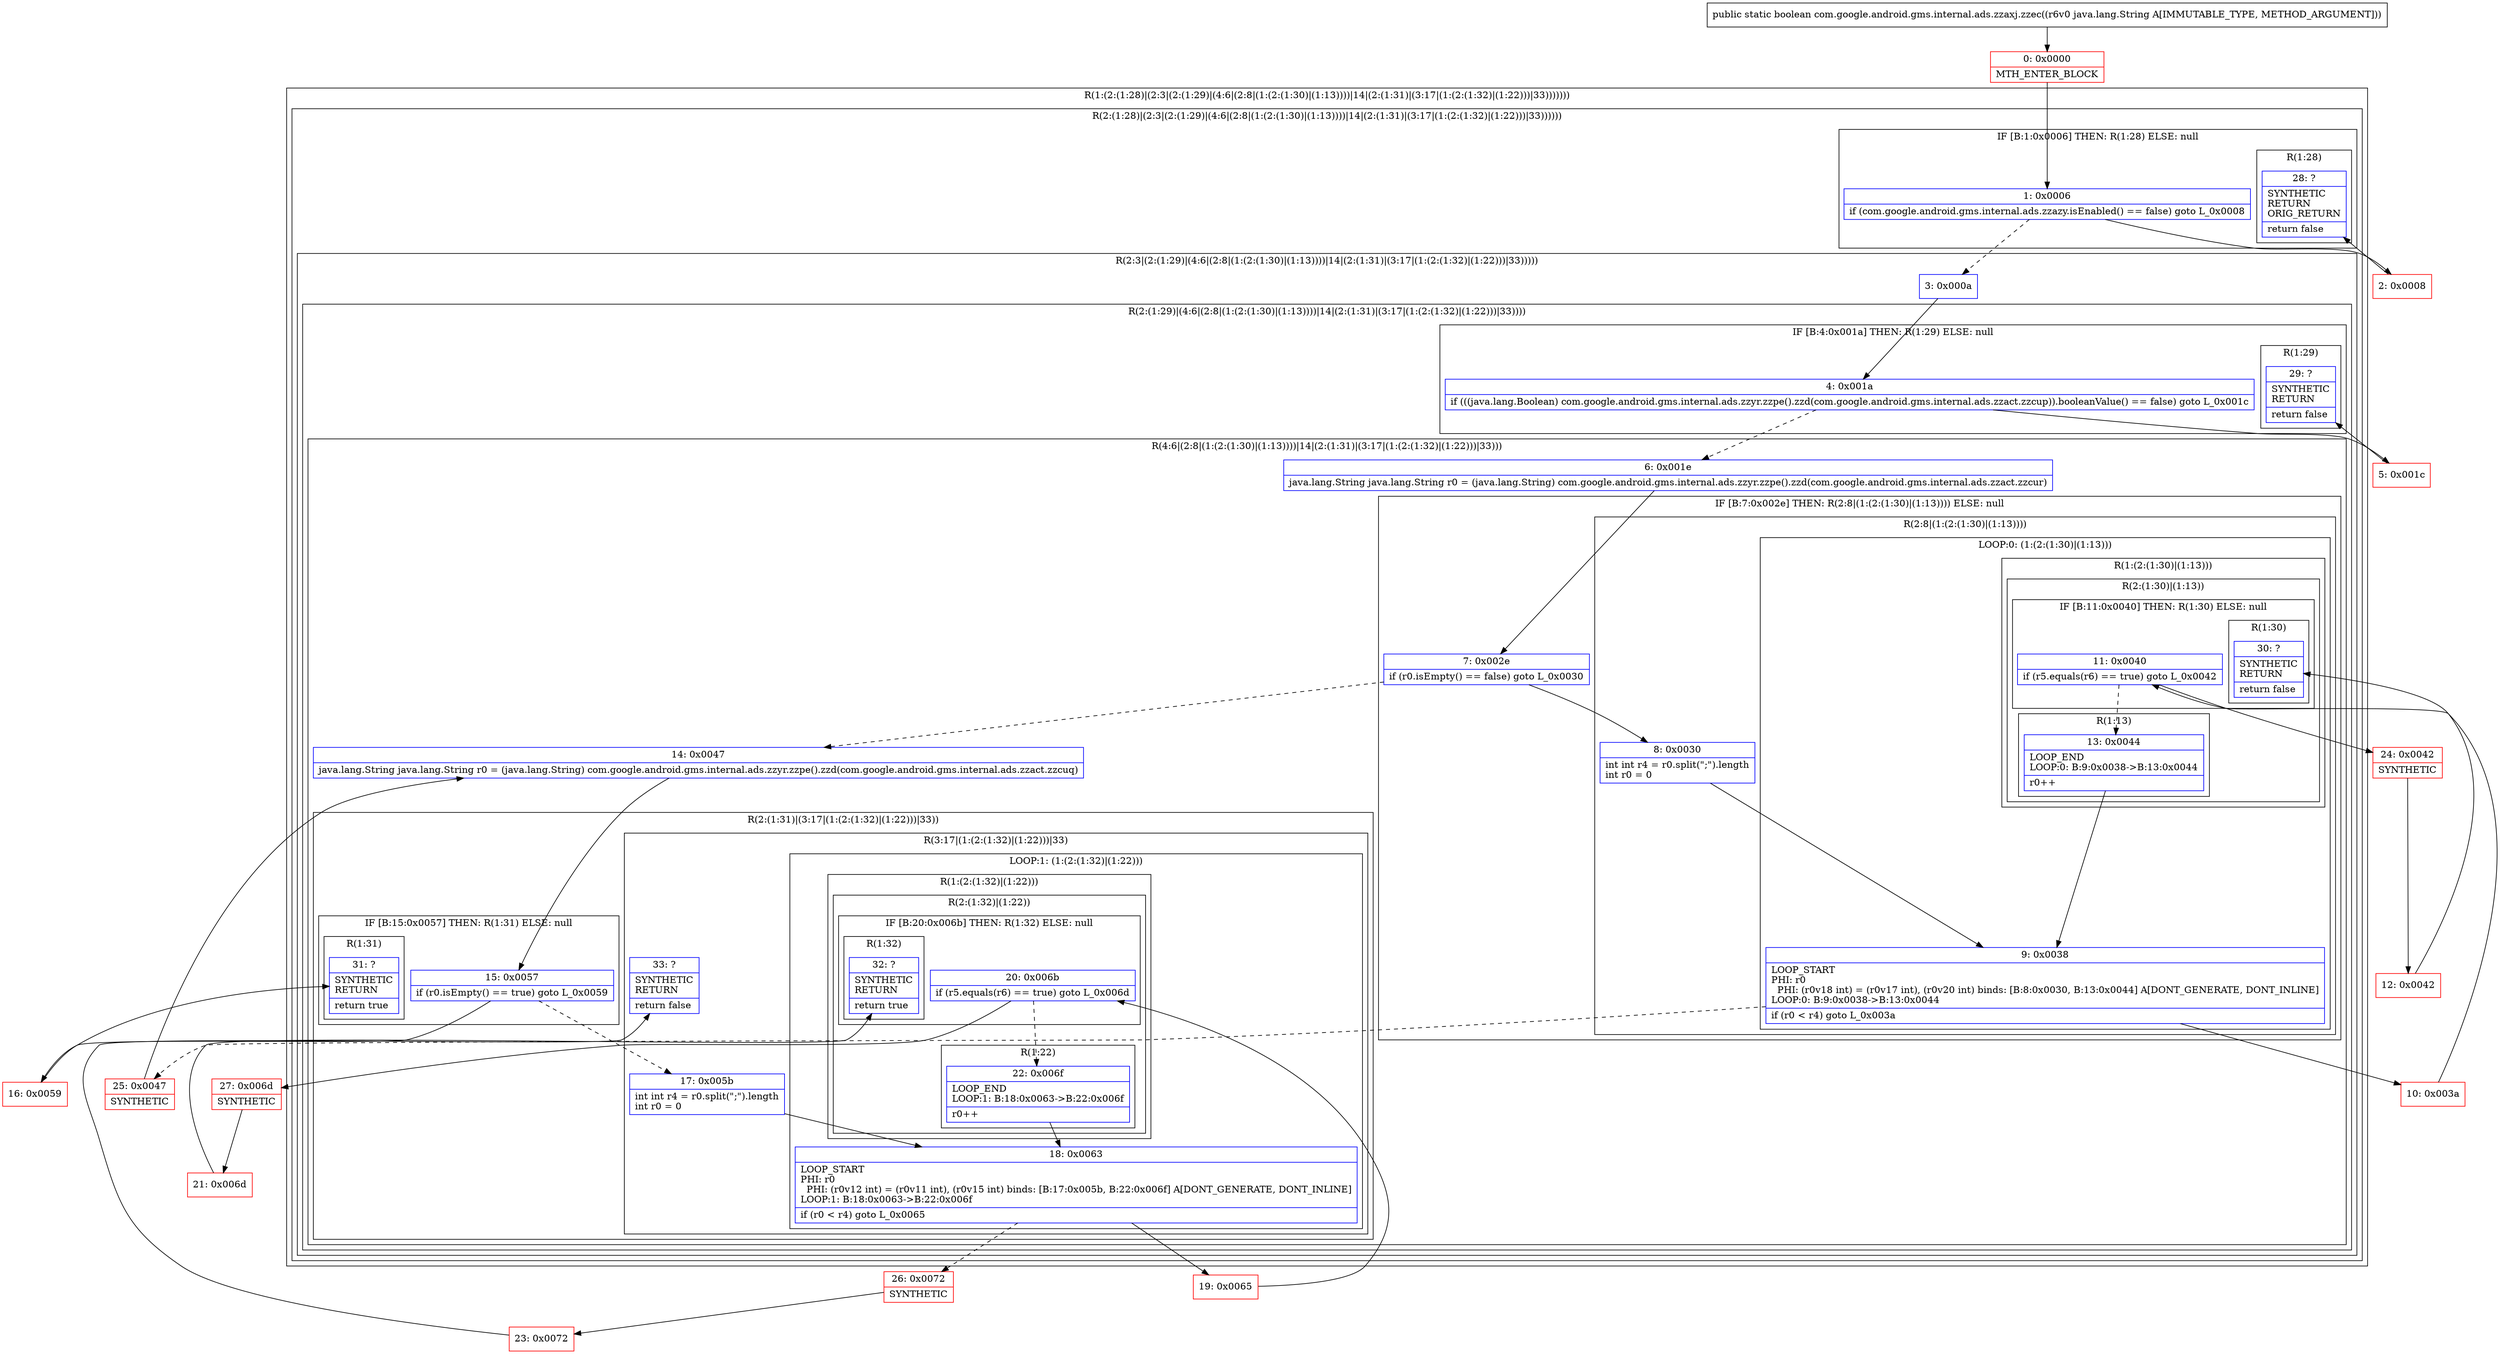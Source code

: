 digraph "CFG forcom.google.android.gms.internal.ads.zzaxj.zzec(Ljava\/lang\/String;)Z" {
subgraph cluster_Region_15744798 {
label = "R(1:(2:(1:28)|(2:3|(2:(1:29)|(4:6|(2:8|(1:(2:(1:30)|(1:13))))|14|(2:(1:31)|(3:17|(1:(2:(1:32)|(1:22)))|33)))))))";
node [shape=record,color=blue];
subgraph cluster_Region_643570869 {
label = "R(2:(1:28)|(2:3|(2:(1:29)|(4:6|(2:8|(1:(2:(1:30)|(1:13))))|14|(2:(1:31)|(3:17|(1:(2:(1:32)|(1:22)))|33))))))";
node [shape=record,color=blue];
subgraph cluster_IfRegion_1362469620 {
label = "IF [B:1:0x0006] THEN: R(1:28) ELSE: null";
node [shape=record,color=blue];
Node_1 [shape=record,label="{1\:\ 0x0006|if (com.google.android.gms.internal.ads.zzazy.isEnabled() == false) goto L_0x0008\l}"];
subgraph cluster_Region_115327414 {
label = "R(1:28)";
node [shape=record,color=blue];
Node_28 [shape=record,label="{28\:\ ?|SYNTHETIC\lRETURN\lORIG_RETURN\l|return false\l}"];
}
}
subgraph cluster_Region_131466940 {
label = "R(2:3|(2:(1:29)|(4:6|(2:8|(1:(2:(1:30)|(1:13))))|14|(2:(1:31)|(3:17|(1:(2:(1:32)|(1:22)))|33)))))";
node [shape=record,color=blue];
Node_3 [shape=record,label="{3\:\ 0x000a}"];
subgraph cluster_Region_1093208903 {
label = "R(2:(1:29)|(4:6|(2:8|(1:(2:(1:30)|(1:13))))|14|(2:(1:31)|(3:17|(1:(2:(1:32)|(1:22)))|33))))";
node [shape=record,color=blue];
subgraph cluster_IfRegion_1039606676 {
label = "IF [B:4:0x001a] THEN: R(1:29) ELSE: null";
node [shape=record,color=blue];
Node_4 [shape=record,label="{4\:\ 0x001a|if (((java.lang.Boolean) com.google.android.gms.internal.ads.zzyr.zzpe().zzd(com.google.android.gms.internal.ads.zzact.zzcup)).booleanValue() == false) goto L_0x001c\l}"];
subgraph cluster_Region_1172150253 {
label = "R(1:29)";
node [shape=record,color=blue];
Node_29 [shape=record,label="{29\:\ ?|SYNTHETIC\lRETURN\l|return false\l}"];
}
}
subgraph cluster_Region_864638335 {
label = "R(4:6|(2:8|(1:(2:(1:30)|(1:13))))|14|(2:(1:31)|(3:17|(1:(2:(1:32)|(1:22)))|33)))";
node [shape=record,color=blue];
Node_6 [shape=record,label="{6\:\ 0x001e|java.lang.String java.lang.String r0 = (java.lang.String) com.google.android.gms.internal.ads.zzyr.zzpe().zzd(com.google.android.gms.internal.ads.zzact.zzcur)\l}"];
subgraph cluster_IfRegion_1896773447 {
label = "IF [B:7:0x002e] THEN: R(2:8|(1:(2:(1:30)|(1:13)))) ELSE: null";
node [shape=record,color=blue];
Node_7 [shape=record,label="{7\:\ 0x002e|if (r0.isEmpty() == false) goto L_0x0030\l}"];
subgraph cluster_Region_618847036 {
label = "R(2:8|(1:(2:(1:30)|(1:13))))";
node [shape=record,color=blue];
Node_8 [shape=record,label="{8\:\ 0x0030|int int r4 = r0.split(\";\").length\lint r0 = 0\l}"];
subgraph cluster_LoopRegion_1921620492 {
label = "LOOP:0: (1:(2:(1:30)|(1:13)))";
node [shape=record,color=blue];
Node_9 [shape=record,label="{9\:\ 0x0038|LOOP_START\lPHI: r0 \l  PHI: (r0v18 int) = (r0v17 int), (r0v20 int) binds: [B:8:0x0030, B:13:0x0044] A[DONT_GENERATE, DONT_INLINE]\lLOOP:0: B:9:0x0038\-\>B:13:0x0044\l|if (r0 \< r4) goto L_0x003a\l}"];
subgraph cluster_Region_2079573033 {
label = "R(1:(2:(1:30)|(1:13)))";
node [shape=record,color=blue];
subgraph cluster_Region_2132587328 {
label = "R(2:(1:30)|(1:13))";
node [shape=record,color=blue];
subgraph cluster_IfRegion_1456943537 {
label = "IF [B:11:0x0040] THEN: R(1:30) ELSE: null";
node [shape=record,color=blue];
Node_11 [shape=record,label="{11\:\ 0x0040|if (r5.equals(r6) == true) goto L_0x0042\l}"];
subgraph cluster_Region_1748015261 {
label = "R(1:30)";
node [shape=record,color=blue];
Node_30 [shape=record,label="{30\:\ ?|SYNTHETIC\lRETURN\l|return false\l}"];
}
}
subgraph cluster_Region_178332719 {
label = "R(1:13)";
node [shape=record,color=blue];
Node_13 [shape=record,label="{13\:\ 0x0044|LOOP_END\lLOOP:0: B:9:0x0038\-\>B:13:0x0044\l|r0++\l}"];
}
}
}
}
}
}
Node_14 [shape=record,label="{14\:\ 0x0047|java.lang.String java.lang.String r0 = (java.lang.String) com.google.android.gms.internal.ads.zzyr.zzpe().zzd(com.google.android.gms.internal.ads.zzact.zzcuq)\l}"];
subgraph cluster_Region_227007294 {
label = "R(2:(1:31)|(3:17|(1:(2:(1:32)|(1:22)))|33))";
node [shape=record,color=blue];
subgraph cluster_IfRegion_1137006796 {
label = "IF [B:15:0x0057] THEN: R(1:31) ELSE: null";
node [shape=record,color=blue];
Node_15 [shape=record,label="{15\:\ 0x0057|if (r0.isEmpty() == true) goto L_0x0059\l}"];
subgraph cluster_Region_387710845 {
label = "R(1:31)";
node [shape=record,color=blue];
Node_31 [shape=record,label="{31\:\ ?|SYNTHETIC\lRETURN\l|return true\l}"];
}
}
subgraph cluster_Region_983486310 {
label = "R(3:17|(1:(2:(1:32)|(1:22)))|33)";
node [shape=record,color=blue];
Node_17 [shape=record,label="{17\:\ 0x005b|int int r4 = r0.split(\";\").length\lint r0 = 0\l}"];
subgraph cluster_LoopRegion_2024672918 {
label = "LOOP:1: (1:(2:(1:32)|(1:22)))";
node [shape=record,color=blue];
Node_18 [shape=record,label="{18\:\ 0x0063|LOOP_START\lPHI: r0 \l  PHI: (r0v12 int) = (r0v11 int), (r0v15 int) binds: [B:17:0x005b, B:22:0x006f] A[DONT_GENERATE, DONT_INLINE]\lLOOP:1: B:18:0x0063\-\>B:22:0x006f\l|if (r0 \< r4) goto L_0x0065\l}"];
subgraph cluster_Region_339117422 {
label = "R(1:(2:(1:32)|(1:22)))";
node [shape=record,color=blue];
subgraph cluster_Region_668726013 {
label = "R(2:(1:32)|(1:22))";
node [shape=record,color=blue];
subgraph cluster_IfRegion_1869812076 {
label = "IF [B:20:0x006b] THEN: R(1:32) ELSE: null";
node [shape=record,color=blue];
Node_20 [shape=record,label="{20\:\ 0x006b|if (r5.equals(r6) == true) goto L_0x006d\l}"];
subgraph cluster_Region_1738631338 {
label = "R(1:32)";
node [shape=record,color=blue];
Node_32 [shape=record,label="{32\:\ ?|SYNTHETIC\lRETURN\l|return true\l}"];
}
}
subgraph cluster_Region_950543165 {
label = "R(1:22)";
node [shape=record,color=blue];
Node_22 [shape=record,label="{22\:\ 0x006f|LOOP_END\lLOOP:1: B:18:0x0063\-\>B:22:0x006f\l|r0++\l}"];
}
}
}
}
Node_33 [shape=record,label="{33\:\ ?|SYNTHETIC\lRETURN\l|return false\l}"];
}
}
}
}
}
}
}
Node_0 [shape=record,color=red,label="{0\:\ 0x0000|MTH_ENTER_BLOCK\l}"];
Node_2 [shape=record,color=red,label="{2\:\ 0x0008}"];
Node_5 [shape=record,color=red,label="{5\:\ 0x001c}"];
Node_10 [shape=record,color=red,label="{10\:\ 0x003a}"];
Node_12 [shape=record,color=red,label="{12\:\ 0x0042}"];
Node_16 [shape=record,color=red,label="{16\:\ 0x0059}"];
Node_19 [shape=record,color=red,label="{19\:\ 0x0065}"];
Node_21 [shape=record,color=red,label="{21\:\ 0x006d}"];
Node_23 [shape=record,color=red,label="{23\:\ 0x0072}"];
Node_24 [shape=record,color=red,label="{24\:\ 0x0042|SYNTHETIC\l}"];
Node_25 [shape=record,color=red,label="{25\:\ 0x0047|SYNTHETIC\l}"];
Node_26 [shape=record,color=red,label="{26\:\ 0x0072|SYNTHETIC\l}"];
Node_27 [shape=record,color=red,label="{27\:\ 0x006d|SYNTHETIC\l}"];
MethodNode[shape=record,label="{public static boolean com.google.android.gms.internal.ads.zzaxj.zzec((r6v0 java.lang.String A[IMMUTABLE_TYPE, METHOD_ARGUMENT])) }"];
MethodNode -> Node_0;
Node_1 -> Node_2;
Node_1 -> Node_3[style=dashed];
Node_3 -> Node_4;
Node_4 -> Node_5;
Node_4 -> Node_6[style=dashed];
Node_6 -> Node_7;
Node_7 -> Node_8;
Node_7 -> Node_14[style=dashed];
Node_8 -> Node_9;
Node_9 -> Node_10;
Node_9 -> Node_25[style=dashed];
Node_11 -> Node_13[style=dashed];
Node_11 -> Node_24;
Node_13 -> Node_9;
Node_14 -> Node_15;
Node_15 -> Node_16;
Node_15 -> Node_17[style=dashed];
Node_17 -> Node_18;
Node_18 -> Node_19;
Node_18 -> Node_26[style=dashed];
Node_20 -> Node_22[style=dashed];
Node_20 -> Node_27;
Node_22 -> Node_18;
Node_0 -> Node_1;
Node_2 -> Node_28;
Node_5 -> Node_29;
Node_10 -> Node_11;
Node_12 -> Node_30;
Node_16 -> Node_31;
Node_19 -> Node_20;
Node_21 -> Node_32;
Node_23 -> Node_33;
Node_24 -> Node_12;
Node_25 -> Node_14;
Node_26 -> Node_23;
Node_27 -> Node_21;
}

